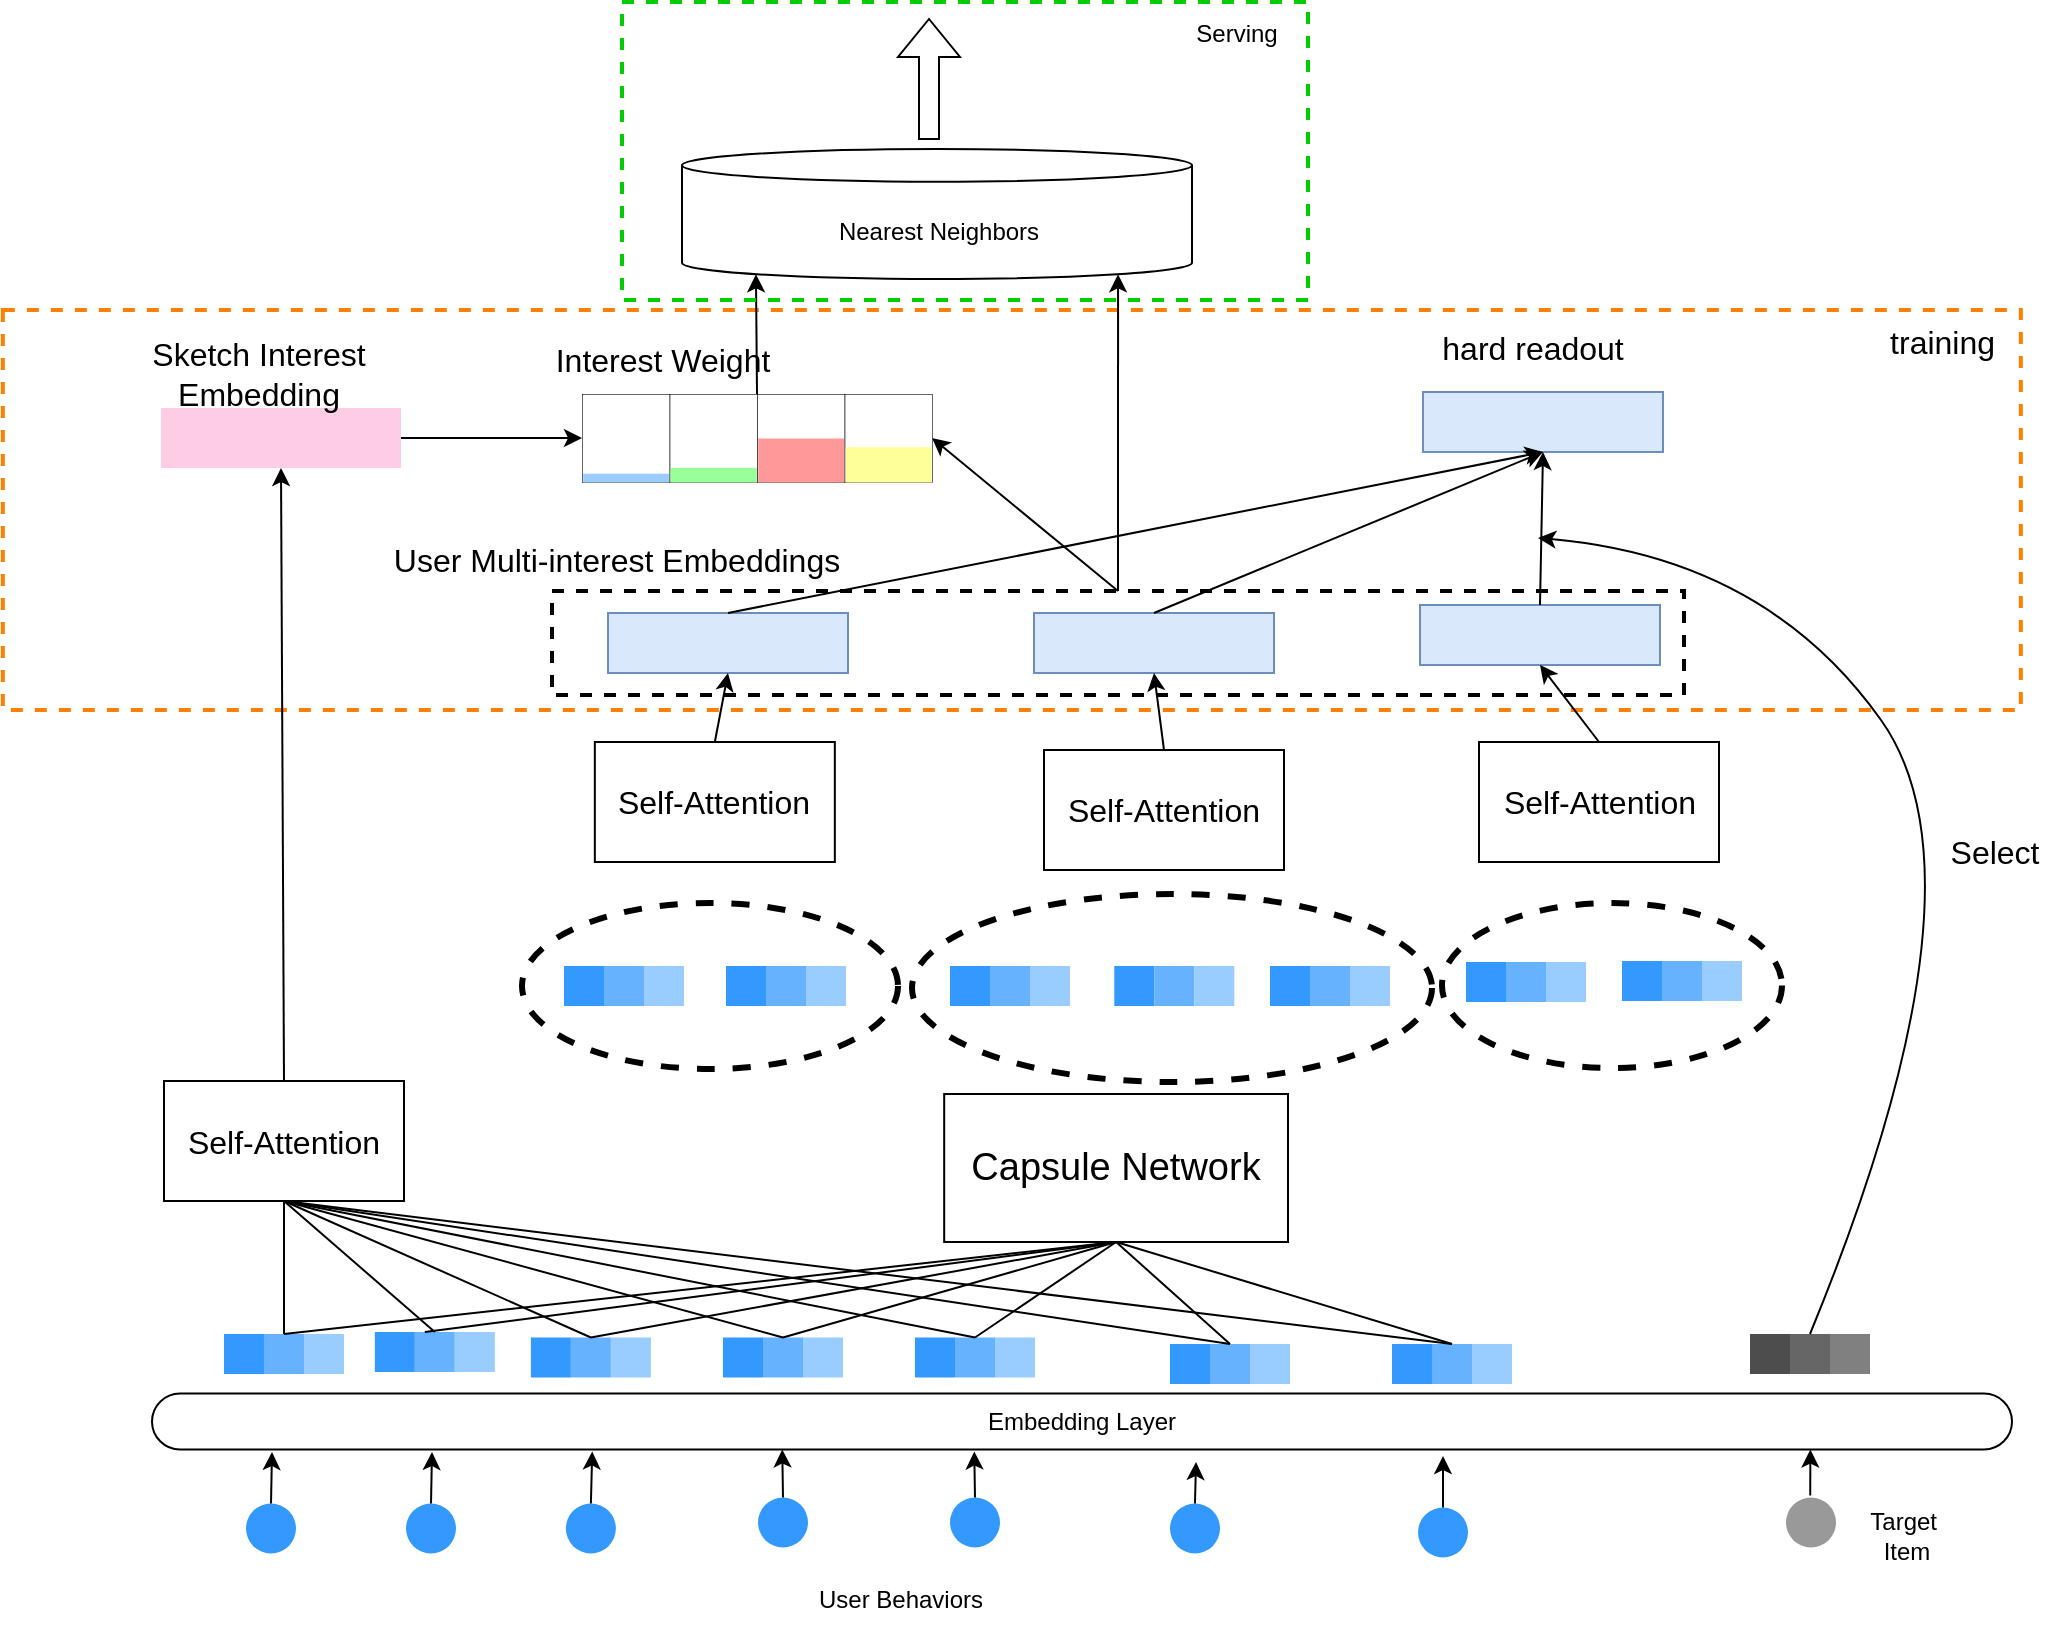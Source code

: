 <mxfile version="24.2.3" type="github">
  <diagram id="xxs9f7XkWUvfaM0idZEA" name="第 1 页">
    <mxGraphModel dx="1449" dy="862" grid="0" gridSize="10" guides="1" tooltips="1" connect="1" arrows="0" fold="1" page="1" pageScale="1" pageWidth="1169" pageHeight="827" math="0" shadow="0">
      <root>
        <mxCell id="0" />
        <mxCell id="1" parent="0" />
        <mxCell id="RtRES47J5Ojtq-fYCREe-252" value="" style="rounded=0;whiteSpace=wrap;html=1;dashed=1;strokeWidth=2;fillColor=none;strokeColor=#FF8000;" vertex="1" parent="1">
          <mxGeometry x="19.42" y="159" width="1009" height="200" as="geometry" />
        </mxCell>
        <mxCell id="RtRES47J5Ojtq-fYCREe-196" value="" style="group" vertex="1" connectable="0" parent="1">
          <mxGeometry x="330.5" y="6.0" width="339" height="160.0" as="geometry" />
        </mxCell>
        <mxCell id="RtRES47J5Ojtq-fYCREe-189" value="Serving" style="text;html=1;align=center;verticalAlign=middle;resizable=0;points=[];autosize=1;strokeColor=none;fillColor=none;" vertex="1" parent="RtRES47J5Ojtq-fYCREe-196">
          <mxGeometry x="275.5" y="1.99" width="59" height="26" as="geometry" />
        </mxCell>
        <mxCell id="RtRES47J5Ojtq-fYCREe-190" value="" style="shape=flexArrow;endArrow=classic;html=1;rounded=0;" edge="1" parent="RtRES47J5Ojtq-fYCREe-196">
          <mxGeometry width="50" height="50" relative="1" as="geometry">
            <mxPoint x="152" y="67.99" as="sourcePoint" />
            <mxPoint x="152" y="6.99" as="targetPoint" />
          </mxGeometry>
        </mxCell>
        <mxCell id="RtRES47J5Ojtq-fYCREe-191" value="" style="group" vertex="1" connectable="0" parent="RtRES47J5Ojtq-fYCREe-196">
          <mxGeometry x="28.5" y="72.5" width="255" height="65" as="geometry" />
        </mxCell>
        <mxCell id="RtRES47J5Ojtq-fYCREe-192" value="" style="shape=cylinder3;whiteSpace=wrap;html=1;boundedLbl=1;backgroundOutline=1;size=8.176;" vertex="1" parent="RtRES47J5Ojtq-fYCREe-191">
          <mxGeometry width="255" height="65" as="geometry" />
        </mxCell>
        <mxCell id="RtRES47J5Ojtq-fYCREe-193" value="Nearest N&lt;span style=&quot;background-color: initial;&quot;&gt;eighbors&lt;/span&gt;" style="text;html=1;align=center;verticalAlign=middle;resizable=0;points=[];autosize=1;strokeColor=none;fillColor=none;" vertex="1" parent="RtRES47J5Ojtq-fYCREe-191">
          <mxGeometry x="68.999" y="28.51" width="118" height="26" as="geometry" />
        </mxCell>
        <mxCell id="RtRES47J5Ojtq-fYCREe-122" value="" style="ellipse;whiteSpace=wrap;html=1;dashed=1;shadow=0;strokeWidth=3;fillColor=none;" vertex="1" parent="1">
          <mxGeometry x="739" y="455.5" width="170" height="82.5" as="geometry" />
        </mxCell>
        <mxCell id="eZbzr1Br7c3N-v60xn89-15" value="User Behaviors" style="text;html=1;align=center;verticalAlign=middle;resizable=0;points=[];autosize=1;strokeColor=none;fillColor=none;rotation=0;" parent="1" vertex="1">
          <mxGeometry x="418" y="791" width="100" height="26" as="geometry" />
        </mxCell>
        <mxCell id="4Mn8asKNzj84r8SPvgYz-38" value="" style="ellipse;whiteSpace=wrap;html=1;aspect=fixed;fillColor=#3399FF;strokeColor=none;container=0;" parent="1" vertex="1">
          <mxGeometry x="397.0" y="752.75" width="25" height="25" as="geometry" />
        </mxCell>
        <mxCell id="4Mn8asKNzj84r8SPvgYz-250" value="" style="ellipse;whiteSpace=wrap;html=1;aspect=fixed;fillColor=#3399FF;strokeColor=none;container=0;" parent="1" vertex="1">
          <mxGeometry x="493.0" y="752.75" width="25" height="25" as="geometry" />
        </mxCell>
        <mxCell id="eZbzr1Br7c3N-v60xn89-103" value="Embedding Layer" style="rounded=1;whiteSpace=wrap;html=1;arcSize=50;direction=west;rotation=0;" parent="1" vertex="1">
          <mxGeometry x="94" y="700.74" width="930" height="28.01" as="geometry" />
        </mxCell>
        <mxCell id="4Mn8asKNzj84r8SPvgYz-272" value="" style="ellipse;whiteSpace=wrap;html=1;aspect=fixed;fillColor=#999999;strokeColor=none;container=0;" parent="1" vertex="1">
          <mxGeometry x="911" y="752.75" width="25" height="25" as="geometry" />
        </mxCell>
        <mxCell id="4Mn8asKNzj84r8SPvgYz-296" value="Target&amp;nbsp;&lt;div style=&quot;font-size: 12px;&quot;&gt;Item&lt;/div&gt;" style="text;html=1;align=center;verticalAlign=middle;resizable=0;points=[];autosize=1;strokeColor=none;fillColor=none;fontSize=12;strokeWidth=1;" parent="1" vertex="1">
          <mxGeometry x="943.62" y="751.75" width="55" height="41" as="geometry" />
        </mxCell>
        <mxCell id="RtRES47J5Ojtq-fYCREe-1" value="" style="group" vertex="1" connectable="0" parent="1">
          <mxGeometry x="283.44" y="672.75" width="60" height="20" as="geometry" />
        </mxCell>
        <mxCell id="4Mn8asKNzj84r8SPvgYz-265" value="" style="whiteSpace=wrap;html=1;aspect=fixed;fillColor=#3399FF;strokeColor=none;container=0;flipV=0;" parent="RtRES47J5Ojtq-fYCREe-1" vertex="1">
          <mxGeometry width="20" height="20" as="geometry" />
        </mxCell>
        <mxCell id="4Mn8asKNzj84r8SPvgYz-266" value="" style="whiteSpace=wrap;html=1;aspect=fixed;fillColor=#66B2FF;strokeColor=none;container=0;flipV=0;" parent="RtRES47J5Ojtq-fYCREe-1" vertex="1">
          <mxGeometry x="20" width="20" height="20" as="geometry" />
        </mxCell>
        <mxCell id="4Mn8asKNzj84r8SPvgYz-267" value="" style="whiteSpace=wrap;html=1;aspect=fixed;fillColor=#99CCFF;strokeColor=none;container=0;flipV=0;" parent="RtRES47J5Ojtq-fYCREe-1" vertex="1">
          <mxGeometry x="40" width="20" height="20" as="geometry" />
        </mxCell>
        <mxCell id="RtRES47J5Ojtq-fYCREe-10" value="" style="group" vertex="1" connectable="0" parent="1">
          <mxGeometry x="714" y="676" width="60" height="20" as="geometry" />
        </mxCell>
        <mxCell id="RtRES47J5Ojtq-fYCREe-11" value="" style="whiteSpace=wrap;html=1;aspect=fixed;fillColor=#3399FF;strokeColor=none;container=0;flipV=0;" vertex="1" parent="RtRES47J5Ojtq-fYCREe-10">
          <mxGeometry width="20" height="20" as="geometry" />
        </mxCell>
        <mxCell id="RtRES47J5Ojtq-fYCREe-12" value="" style="whiteSpace=wrap;html=1;aspect=fixed;fillColor=#66B2FF;strokeColor=none;container=0;flipV=0;" vertex="1" parent="RtRES47J5Ojtq-fYCREe-10">
          <mxGeometry x="20" width="20" height="20" as="geometry" />
        </mxCell>
        <mxCell id="RtRES47J5Ojtq-fYCREe-13" value="" style="whiteSpace=wrap;html=1;aspect=fixed;fillColor=#99CCFF;strokeColor=none;container=0;flipV=0;" vertex="1" parent="RtRES47J5Ojtq-fYCREe-10">
          <mxGeometry x="40" width="20" height="20" as="geometry" />
        </mxCell>
        <mxCell id="RtRES47J5Ojtq-fYCREe-2" value="" style="group" vertex="1" connectable="0" parent="1">
          <mxGeometry x="379.5" y="672.75" width="60" height="20" as="geometry" />
        </mxCell>
        <mxCell id="RtRES47J5Ojtq-fYCREe-3" value="" style="whiteSpace=wrap;html=1;aspect=fixed;fillColor=#3399FF;strokeColor=none;container=0;flipV=0;" vertex="1" parent="RtRES47J5Ojtq-fYCREe-2">
          <mxGeometry width="20" height="20" as="geometry" />
        </mxCell>
        <mxCell id="RtRES47J5Ojtq-fYCREe-4" value="" style="whiteSpace=wrap;html=1;aspect=fixed;fillColor=#66B2FF;strokeColor=none;container=0;flipV=0;" vertex="1" parent="RtRES47J5Ojtq-fYCREe-2">
          <mxGeometry x="20" width="20" height="20" as="geometry" />
        </mxCell>
        <mxCell id="RtRES47J5Ojtq-fYCREe-5" value="" style="whiteSpace=wrap;html=1;aspect=fixed;fillColor=#99CCFF;strokeColor=none;container=0;flipV=0;" vertex="1" parent="RtRES47J5Ojtq-fYCREe-2">
          <mxGeometry x="40" width="20" height="20" as="geometry" />
        </mxCell>
        <mxCell id="RtRES47J5Ojtq-fYCREe-6" value="" style="group" vertex="1" connectable="0" parent="1">
          <mxGeometry x="475.5" y="672.75" width="60" height="20" as="geometry" />
        </mxCell>
        <mxCell id="RtRES47J5Ojtq-fYCREe-7" value="" style="whiteSpace=wrap;html=1;aspect=fixed;fillColor=#3399FF;strokeColor=none;container=0;flipV=0;" vertex="1" parent="RtRES47J5Ojtq-fYCREe-6">
          <mxGeometry width="20" height="20" as="geometry" />
        </mxCell>
        <mxCell id="RtRES47J5Ojtq-fYCREe-8" value="" style="whiteSpace=wrap;html=1;aspect=fixed;fillColor=#66B2FF;strokeColor=none;container=0;flipV=0;" vertex="1" parent="RtRES47J5Ojtq-fYCREe-6">
          <mxGeometry x="20" width="20" height="20" as="geometry" />
        </mxCell>
        <mxCell id="RtRES47J5Ojtq-fYCREe-9" value="" style="whiteSpace=wrap;html=1;aspect=fixed;fillColor=#99CCFF;strokeColor=none;container=0;flipV=0;" vertex="1" parent="RtRES47J5Ojtq-fYCREe-6">
          <mxGeometry x="40" width="20" height="20" as="geometry" />
        </mxCell>
        <mxCell id="4Mn8asKNzj84r8SPvgYz-212" value="" style="ellipse;whiteSpace=wrap;html=1;aspect=fixed;fillColor=#3399FF;strokeColor=none;container=0;" parent="1" vertex="1">
          <mxGeometry x="300.94" y="755.75" width="25" height="25" as="geometry" />
        </mxCell>
        <mxCell id="RtRES47J5Ojtq-fYCREe-15" value="" style="group" vertex="1" connectable="0" parent="1">
          <mxGeometry x="893" y="671" width="60" height="20" as="geometry" />
        </mxCell>
        <mxCell id="4Mn8asKNzj84r8SPvgYz-290" value="" style="whiteSpace=wrap;html=1;aspect=fixed;fillColor=#4D4D4D;strokeColor=none;container=0;" parent="RtRES47J5Ojtq-fYCREe-15" vertex="1">
          <mxGeometry width="20" height="20" as="geometry" />
        </mxCell>
        <mxCell id="4Mn8asKNzj84r8SPvgYz-291" value="" style="whiteSpace=wrap;html=1;aspect=fixed;fillColor=#666666;strokeColor=none;container=0;" parent="RtRES47J5Ojtq-fYCREe-15" vertex="1">
          <mxGeometry x="20" width="20" height="20" as="geometry" />
        </mxCell>
        <mxCell id="4Mn8asKNzj84r8SPvgYz-292" value="" style="whiteSpace=wrap;html=1;aspect=fixed;fillColor=#808080;strokeColor=none;container=0;" parent="RtRES47J5Ojtq-fYCREe-15" vertex="1">
          <mxGeometry x="40" width="20" height="20" as="geometry" />
        </mxCell>
        <mxCell id="RtRES47J5Ojtq-fYCREe-17" value="" style="ellipse;whiteSpace=wrap;html=1;aspect=fixed;fillColor=#3399FF;strokeColor=none;container=0;" vertex="1" parent="1">
          <mxGeometry x="603.0" y="755.75" width="25" height="25" as="geometry" />
        </mxCell>
        <mxCell id="RtRES47J5Ojtq-fYCREe-19" value="" style="endArrow=classic;html=1;rounded=0;exitX=0.5;exitY=0;exitDx=0;exitDy=0;" edge="1" parent="1" source="4Mn8asKNzj84r8SPvgYz-212">
          <mxGeometry width="50" height="50" relative="1" as="geometry">
            <mxPoint x="314.06" y="752.75" as="sourcePoint" />
            <mxPoint x="314.12" y="729.75" as="targetPoint" />
          </mxGeometry>
        </mxCell>
        <mxCell id="RtRES47J5Ojtq-fYCREe-20" value="" style="endArrow=classic;html=1;rounded=0;exitX=0.5;exitY=0;exitDx=0;exitDy=0;" edge="1" parent="1" source="RtRES47J5Ojtq-fYCREe-17">
          <mxGeometry width="50" height="50" relative="1" as="geometry">
            <mxPoint x="660" y="735" as="sourcePoint" />
            <mxPoint x="616" y="735" as="targetPoint" />
          </mxGeometry>
        </mxCell>
        <mxCell id="RtRES47J5Ojtq-fYCREe-21" value="" style="endArrow=classic;html=1;rounded=0;exitX=0.5;exitY=0;exitDx=0;exitDy=0;" edge="1" parent="1" source="4Mn8asKNzj84r8SPvgYz-38">
          <mxGeometry width="50" height="50" relative="1" as="geometry">
            <mxPoint x="409.07" y="751.75" as="sourcePoint" />
            <mxPoint x="409.13" y="728.75" as="targetPoint" />
          </mxGeometry>
        </mxCell>
        <mxCell id="RtRES47J5Ojtq-fYCREe-22" value="" style="endArrow=classic;html=1;rounded=0;exitX=0.5;exitY=0;exitDx=0;exitDy=0;" edge="1" parent="1" source="4Mn8asKNzj84r8SPvgYz-250">
          <mxGeometry width="50" height="50" relative="1" as="geometry">
            <mxPoint x="511" y="741" as="sourcePoint" />
            <mxPoint x="505.13" y="729.75" as="targetPoint" />
          </mxGeometry>
        </mxCell>
        <mxCell id="RtRES47J5Ojtq-fYCREe-23" value="" style="endArrow=classic;html=1;rounded=0;" edge="1" parent="1">
          <mxGeometry width="50" height="50" relative="1" as="geometry">
            <mxPoint x="923.12" y="751.75" as="sourcePoint" />
            <mxPoint x="923.18" y="728.75" as="targetPoint" />
          </mxGeometry>
        </mxCell>
        <mxCell id="RtRES47J5Ojtq-fYCREe-24" value="Capsule Network" style="whiteSpace=wrap;html=1;fontSize=19;" vertex="1" parent="1">
          <mxGeometry x="490.09" y="551" width="171.91" height="74" as="geometry" />
        </mxCell>
        <mxCell id="RtRES47J5Ojtq-fYCREe-25" value="" style="endArrow=none;html=1;rounded=0;entryX=0.5;entryY=1;entryDx=0;entryDy=0;exitX=0.5;exitY=0;exitDx=0;exitDy=0;" edge="1" parent="1" source="4Mn8asKNzj84r8SPvgYz-266" target="RtRES47J5Ojtq-fYCREe-24">
          <mxGeometry width="50" height="50" relative="1" as="geometry">
            <mxPoint x="315" y="656" as="sourcePoint" />
            <mxPoint x="402" y="604" as="targetPoint" />
          </mxGeometry>
        </mxCell>
        <mxCell id="RtRES47J5Ojtq-fYCREe-26" value="" style="endArrow=none;html=1;rounded=0;entryX=0.5;entryY=1;entryDx=0;entryDy=0;exitX=0.5;exitY=0;exitDx=0;exitDy=0;" edge="1" parent="1" source="RtRES47J5Ojtq-fYCREe-4" target="RtRES47J5Ojtq-fYCREe-24">
          <mxGeometry width="50" height="50" relative="1" as="geometry">
            <mxPoint x="371" y="654" as="sourcePoint" />
            <mxPoint x="531" y="624" as="targetPoint" />
          </mxGeometry>
        </mxCell>
        <mxCell id="RtRES47J5Ojtq-fYCREe-28" value="" style="endArrow=none;html=1;rounded=0;entryX=0.5;entryY=1;entryDx=0;entryDy=0;exitX=0.5;exitY=0;exitDx=0;exitDy=0;" edge="1" parent="1" source="RtRES47J5Ojtq-fYCREe-8" target="RtRES47J5Ojtq-fYCREe-24">
          <mxGeometry width="50" height="50" relative="1" as="geometry">
            <mxPoint x="467" y="656" as="sourcePoint" />
            <mxPoint x="596" y="617" as="targetPoint" />
          </mxGeometry>
        </mxCell>
        <mxCell id="RtRES47J5Ojtq-fYCREe-44" value="" style="group" vertex="1" connectable="0" parent="1">
          <mxGeometry x="205.42" y="670" width="60" height="20" as="geometry" />
        </mxCell>
        <mxCell id="RtRES47J5Ojtq-fYCREe-45" value="" style="whiteSpace=wrap;html=1;aspect=fixed;fillColor=#3399FF;strokeColor=none;container=0;flipV=0;" vertex="1" parent="RtRES47J5Ojtq-fYCREe-44">
          <mxGeometry width="20" height="20" as="geometry" />
        </mxCell>
        <mxCell id="RtRES47J5Ojtq-fYCREe-46" value="" style="whiteSpace=wrap;html=1;aspect=fixed;fillColor=#66B2FF;strokeColor=none;container=0;flipV=0;" vertex="1" parent="RtRES47J5Ojtq-fYCREe-44">
          <mxGeometry x="20" width="20" height="20" as="geometry" />
        </mxCell>
        <mxCell id="RtRES47J5Ojtq-fYCREe-47" value="" style="whiteSpace=wrap;html=1;aspect=fixed;fillColor=#99CCFF;strokeColor=none;container=0;flipV=0;" vertex="1" parent="RtRES47J5Ojtq-fYCREe-44">
          <mxGeometry x="40" width="20" height="20" as="geometry" />
        </mxCell>
        <mxCell id="RtRES47J5Ojtq-fYCREe-48" value="" style="group" vertex="1" connectable="0" parent="1">
          <mxGeometry x="130" y="671" width="60" height="20" as="geometry" />
        </mxCell>
        <mxCell id="RtRES47J5Ojtq-fYCREe-49" value="" style="whiteSpace=wrap;html=1;aspect=fixed;fillColor=#3399FF;strokeColor=none;container=0;flipV=0;" vertex="1" parent="RtRES47J5Ojtq-fYCREe-48">
          <mxGeometry width="20" height="20" as="geometry" />
        </mxCell>
        <mxCell id="RtRES47J5Ojtq-fYCREe-50" value="" style="whiteSpace=wrap;html=1;aspect=fixed;fillColor=#66B2FF;strokeColor=none;container=0;flipV=0;" vertex="1" parent="RtRES47J5Ojtq-fYCREe-48">
          <mxGeometry x="20" width="20" height="20" as="geometry" />
        </mxCell>
        <mxCell id="RtRES47J5Ojtq-fYCREe-51" value="" style="whiteSpace=wrap;html=1;aspect=fixed;fillColor=#99CCFF;strokeColor=none;container=0;flipV=0;" vertex="1" parent="RtRES47J5Ojtq-fYCREe-48">
          <mxGeometry x="40" width="20" height="20" as="geometry" />
        </mxCell>
        <mxCell id="RtRES47J5Ojtq-fYCREe-57" value="" style="group" vertex="1" connectable="0" parent="1">
          <mxGeometry x="603" y="676" width="60" height="20" as="geometry" />
        </mxCell>
        <mxCell id="RtRES47J5Ojtq-fYCREe-58" value="" style="whiteSpace=wrap;html=1;aspect=fixed;fillColor=#3399FF;strokeColor=none;container=0;flipV=0;" vertex="1" parent="RtRES47J5Ojtq-fYCREe-57">
          <mxGeometry width="20" height="20" as="geometry" />
        </mxCell>
        <mxCell id="RtRES47J5Ojtq-fYCREe-59" value="" style="whiteSpace=wrap;html=1;aspect=fixed;fillColor=#66B2FF;strokeColor=none;container=0;flipV=0;" vertex="1" parent="RtRES47J5Ojtq-fYCREe-57">
          <mxGeometry x="20" width="20" height="20" as="geometry" />
        </mxCell>
        <mxCell id="RtRES47J5Ojtq-fYCREe-60" value="" style="whiteSpace=wrap;html=1;aspect=fixed;fillColor=#99CCFF;strokeColor=none;container=0;flipV=0;" vertex="1" parent="RtRES47J5Ojtq-fYCREe-57">
          <mxGeometry x="40" width="20" height="20" as="geometry" />
        </mxCell>
        <mxCell id="RtRES47J5Ojtq-fYCREe-61" value="" style="ellipse;whiteSpace=wrap;html=1;aspect=fixed;fillColor=#3399FF;strokeColor=none;container=0;" vertex="1" parent="1">
          <mxGeometry x="221" y="755.75" width="25" height="25" as="geometry" />
        </mxCell>
        <mxCell id="RtRES47J5Ojtq-fYCREe-62" value="" style="ellipse;whiteSpace=wrap;html=1;aspect=fixed;fillColor=#3399FF;strokeColor=none;container=0;" vertex="1" parent="1">
          <mxGeometry x="141" y="755.75" width="25" height="25" as="geometry" />
        </mxCell>
        <mxCell id="RtRES47J5Ojtq-fYCREe-63" value="" style="ellipse;whiteSpace=wrap;html=1;aspect=fixed;fillColor=#3399FF;strokeColor=none;container=0;" vertex="1" parent="1">
          <mxGeometry x="727" y="757.75" width="25" height="25" as="geometry" />
        </mxCell>
        <mxCell id="RtRES47J5Ojtq-fYCREe-64" value="" style="endArrow=none;html=1;rounded=0;exitX=0.5;exitY=0;exitDx=0;exitDy=0;entryX=0.5;entryY=1;entryDx=0;entryDy=0;" edge="1" parent="1" source="RtRES47J5Ojtq-fYCREe-50" target="RtRES47J5Ojtq-fYCREe-24">
          <mxGeometry width="50" height="50" relative="1" as="geometry">
            <mxPoint x="157" y="668" as="sourcePoint" />
            <mxPoint x="207" y="618" as="targetPoint" />
          </mxGeometry>
        </mxCell>
        <mxCell id="RtRES47J5Ojtq-fYCREe-65" value="" style="endArrow=none;html=1;rounded=0;entryX=0.5;entryY=0;entryDx=0;entryDy=0;exitX=0.5;exitY=1;exitDx=0;exitDy=0;" edge="1" parent="1" source="RtRES47J5Ojtq-fYCREe-24" target="RtRES47J5Ojtq-fYCREe-59">
          <mxGeometry width="50" height="50" relative="1" as="geometry">
            <mxPoint x="532" y="593" as="sourcePoint" />
            <mxPoint x="582" y="543" as="targetPoint" />
          </mxGeometry>
        </mxCell>
        <mxCell id="RtRES47J5Ojtq-fYCREe-66" value="" style="endArrow=none;html=1;rounded=0;entryX=0.5;entryY=0;entryDx=0;entryDy=0;exitX=0.5;exitY=1;exitDx=0;exitDy=0;" edge="1" parent="1" source="RtRES47J5Ojtq-fYCREe-24" target="RtRES47J5Ojtq-fYCREe-12">
          <mxGeometry width="50" height="50" relative="1" as="geometry">
            <mxPoint x="546" y="597" as="sourcePoint" />
            <mxPoint x="596" y="547" as="targetPoint" />
          </mxGeometry>
        </mxCell>
        <mxCell id="RtRES47J5Ojtq-fYCREe-67" value="" style="endArrow=none;html=1;rounded=0;exitX=0.25;exitY=0;exitDx=0;exitDy=0;entryX=0.5;entryY=1;entryDx=0;entryDy=0;" edge="1" parent="1" source="RtRES47J5Ojtq-fYCREe-46" target="RtRES47J5Ojtq-fYCREe-24">
          <mxGeometry width="50" height="50" relative="1" as="geometry">
            <mxPoint x="83" y="631" as="sourcePoint" />
            <mxPoint x="133" y="581" as="targetPoint" />
          </mxGeometry>
        </mxCell>
        <mxCell id="RtRES47J5Ojtq-fYCREe-70" value="" style="endArrow=classic;html=1;rounded=0;exitX=0.5;exitY=0;exitDx=0;exitDy=0;" edge="1" parent="1" source="RtRES47J5Ojtq-fYCREe-62">
          <mxGeometry width="50" height="50" relative="1" as="geometry">
            <mxPoint x="130" y="755.75" as="sourcePoint" />
            <mxPoint x="154" y="730" as="targetPoint" />
          </mxGeometry>
        </mxCell>
        <mxCell id="RtRES47J5Ojtq-fYCREe-71" value="" style="endArrow=classic;html=1;rounded=0;exitX=0.5;exitY=0;exitDx=0;exitDy=0;" edge="1" parent="1" source="RtRES47J5Ojtq-fYCREe-61">
          <mxGeometry width="50" height="50" relative="1" as="geometry">
            <mxPoint x="333" y="776" as="sourcePoint" />
            <mxPoint x="234" y="730" as="targetPoint" />
          </mxGeometry>
        </mxCell>
        <mxCell id="RtRES47J5Ojtq-fYCREe-72" value="" style="endArrow=classic;html=1;rounded=0;exitX=0.5;exitY=0;exitDx=0;exitDy=0;" edge="1" parent="1" source="RtRES47J5Ojtq-fYCREe-63">
          <mxGeometry width="50" height="50" relative="1" as="geometry">
            <mxPoint x="676.5" y="773.25" as="sourcePoint" />
            <mxPoint x="739.5" y="732" as="targetPoint" />
          </mxGeometry>
        </mxCell>
        <mxCell id="RtRES47J5Ojtq-fYCREe-75" value="" style="group" vertex="1" connectable="0" parent="1">
          <mxGeometry x="493" y="487" width="60" height="20" as="geometry" />
        </mxCell>
        <mxCell id="RtRES47J5Ojtq-fYCREe-76" value="" style="whiteSpace=wrap;html=1;aspect=fixed;fillColor=#3399FF;strokeColor=none;container=0;flipV=0;" vertex="1" parent="RtRES47J5Ojtq-fYCREe-75">
          <mxGeometry width="20" height="20" as="geometry" />
        </mxCell>
        <mxCell id="RtRES47J5Ojtq-fYCREe-77" value="" style="whiteSpace=wrap;html=1;aspect=fixed;fillColor=#66B2FF;strokeColor=none;container=0;flipV=0;" vertex="1" parent="RtRES47J5Ojtq-fYCREe-75">
          <mxGeometry x="20" width="20" height="20" as="geometry" />
        </mxCell>
        <mxCell id="RtRES47J5Ojtq-fYCREe-78" value="" style="whiteSpace=wrap;html=1;aspect=fixed;fillColor=#99CCFF;strokeColor=none;container=0;flipV=0;" vertex="1" parent="RtRES47J5Ojtq-fYCREe-75">
          <mxGeometry x="40" width="20" height="20" as="geometry" />
        </mxCell>
        <mxCell id="RtRES47J5Ojtq-fYCREe-79" value="" style="group" vertex="1" connectable="0" parent="1">
          <mxGeometry x="381" y="487" width="60" height="20" as="geometry" />
        </mxCell>
        <mxCell id="RtRES47J5Ojtq-fYCREe-80" value="" style="whiteSpace=wrap;html=1;aspect=fixed;fillColor=#3399FF;strokeColor=none;container=0;flipV=0;" vertex="1" parent="RtRES47J5Ojtq-fYCREe-79">
          <mxGeometry width="20" height="20" as="geometry" />
        </mxCell>
        <mxCell id="RtRES47J5Ojtq-fYCREe-81" value="" style="whiteSpace=wrap;html=1;aspect=fixed;fillColor=#66B2FF;strokeColor=none;container=0;flipV=0;" vertex="1" parent="RtRES47J5Ojtq-fYCREe-79">
          <mxGeometry x="20" width="20" height="20" as="geometry" />
        </mxCell>
        <mxCell id="RtRES47J5Ojtq-fYCREe-82" value="" style="whiteSpace=wrap;html=1;aspect=fixed;fillColor=#99CCFF;strokeColor=none;container=0;flipV=0;" vertex="1" parent="RtRES47J5Ojtq-fYCREe-79">
          <mxGeometry x="40" width="20" height="20" as="geometry" />
        </mxCell>
        <mxCell id="RtRES47J5Ojtq-fYCREe-83" value="" style="group" vertex="1" connectable="0" parent="1">
          <mxGeometry x="300" y="487" width="60" height="20" as="geometry" />
        </mxCell>
        <mxCell id="RtRES47J5Ojtq-fYCREe-84" value="" style="whiteSpace=wrap;html=1;aspect=fixed;fillColor=#3399FF;strokeColor=none;container=0;flipV=0;" vertex="1" parent="RtRES47J5Ojtq-fYCREe-83">
          <mxGeometry width="20" height="20" as="geometry" />
        </mxCell>
        <mxCell id="RtRES47J5Ojtq-fYCREe-85" value="" style="whiteSpace=wrap;html=1;aspect=fixed;fillColor=#66B2FF;strokeColor=none;container=0;flipV=0;" vertex="1" parent="RtRES47J5Ojtq-fYCREe-83">
          <mxGeometry x="20" width="20" height="20" as="geometry" />
        </mxCell>
        <mxCell id="RtRES47J5Ojtq-fYCREe-86" value="" style="whiteSpace=wrap;html=1;aspect=fixed;fillColor=#99CCFF;strokeColor=none;container=0;flipV=0;" vertex="1" parent="RtRES47J5Ojtq-fYCREe-83">
          <mxGeometry x="40" width="20" height="20" as="geometry" />
        </mxCell>
        <mxCell id="RtRES47J5Ojtq-fYCREe-91" value="" style="group" vertex="1" connectable="0" parent="1">
          <mxGeometry x="653" y="487" width="60" height="20" as="geometry" />
        </mxCell>
        <mxCell id="RtRES47J5Ojtq-fYCREe-92" value="" style="whiteSpace=wrap;html=1;aspect=fixed;fillColor=#3399FF;strokeColor=none;container=0;flipV=0;" vertex="1" parent="RtRES47J5Ojtq-fYCREe-91">
          <mxGeometry width="20" height="20" as="geometry" />
        </mxCell>
        <mxCell id="RtRES47J5Ojtq-fYCREe-93" value="" style="whiteSpace=wrap;html=1;aspect=fixed;fillColor=#66B2FF;strokeColor=none;container=0;flipV=0;" vertex="1" parent="RtRES47J5Ojtq-fYCREe-91">
          <mxGeometry x="20" width="20" height="20" as="geometry" />
        </mxCell>
        <mxCell id="RtRES47J5Ojtq-fYCREe-94" value="" style="whiteSpace=wrap;html=1;aspect=fixed;fillColor=#99CCFF;strokeColor=none;container=0;flipV=0;" vertex="1" parent="RtRES47J5Ojtq-fYCREe-91">
          <mxGeometry x="40" width="20" height="20" as="geometry" />
        </mxCell>
        <mxCell id="RtRES47J5Ojtq-fYCREe-95" value="" style="group" vertex="1" connectable="0" parent="1">
          <mxGeometry x="575.15" y="487" width="172.85" height="55" as="geometry" />
        </mxCell>
        <mxCell id="RtRES47J5Ojtq-fYCREe-96" value="" style="whiteSpace=wrap;html=1;aspect=fixed;fillColor=#3399FF;strokeColor=none;container=0;flipV=0;" vertex="1" parent="RtRES47J5Ojtq-fYCREe-95">
          <mxGeometry width="20" height="20" as="geometry" />
        </mxCell>
        <mxCell id="RtRES47J5Ojtq-fYCREe-97" value="" style="whiteSpace=wrap;html=1;aspect=fixed;fillColor=#66B2FF;strokeColor=none;container=0;flipV=0;" vertex="1" parent="RtRES47J5Ojtq-fYCREe-95">
          <mxGeometry x="20" width="20" height="20" as="geometry" />
        </mxCell>
        <mxCell id="RtRES47J5Ojtq-fYCREe-98" value="" style="whiteSpace=wrap;html=1;aspect=fixed;fillColor=#99CCFF;strokeColor=none;container=0;flipV=0;" vertex="1" parent="RtRES47J5Ojtq-fYCREe-95">
          <mxGeometry x="40" width="20" height="20" as="geometry" />
        </mxCell>
        <mxCell id="RtRES47J5Ojtq-fYCREe-103" value="Self-Attention" style="rounded=0;whiteSpace=wrap;html=1;fontSize=16;" vertex="1" parent="1">
          <mxGeometry x="315.42" y="375" width="120" height="60" as="geometry" />
        </mxCell>
        <mxCell id="RtRES47J5Ojtq-fYCREe-104" value="Self-Attention" style="rounded=0;whiteSpace=wrap;html=1;fontSize=16;" vertex="1" parent="1">
          <mxGeometry x="540" y="379" width="120" height="60" as="geometry" />
        </mxCell>
        <mxCell id="RtRES47J5Ojtq-fYCREe-105" value="Self-Attention" style="rounded=0;whiteSpace=wrap;html=1;fontSize=16;" vertex="1" parent="1">
          <mxGeometry x="757.5" y="375" width="120" height="60" as="geometry" />
        </mxCell>
        <mxCell id="RtRES47J5Ojtq-fYCREe-106" value="" style="rounded=0;whiteSpace=wrap;html=1;fillColor=#dae8fc;strokeColor=#6c8ebf;direction=west;flipH=0;flipV=1;container=0;" vertex="1" parent="1">
          <mxGeometry x="728" y="306.5" width="120" height="30" as="geometry" />
        </mxCell>
        <mxCell id="RtRES47J5Ojtq-fYCREe-107" value="" style="rounded=0;whiteSpace=wrap;html=1;fillColor=#dae8fc;strokeColor=#6c8ebf;direction=west;flipH=0;flipV=1;container=0;" vertex="1" parent="1">
          <mxGeometry x="322.0" y="310.5" width="120" height="30" as="geometry" />
        </mxCell>
        <mxCell id="RtRES47J5Ojtq-fYCREe-108" value="" style="rounded=0;whiteSpace=wrap;html=1;fillColor=#dae8fc;strokeColor=#6c8ebf;direction=west;flipH=0;flipV=1;container=0;" vertex="1" parent="1">
          <mxGeometry x="535" y="310.5" width="120" height="30" as="geometry" />
        </mxCell>
        <mxCell id="RtRES47J5Ojtq-fYCREe-109" value="User Multi-interest Embeddings" style="text;html=1;align=center;verticalAlign=middle;resizable=0;points=[];autosize=1;strokeColor=none;fillColor=none;fontSize=16;" vertex="1" parent="1">
          <mxGeometry x="205.42" y="268.5" width="241" height="31" as="geometry" />
        </mxCell>
        <mxCell id="RtRES47J5Ojtq-fYCREe-110" value="Self-Attention" style="rounded=0;whiteSpace=wrap;html=1;fontSize=16;" vertex="1" parent="1">
          <mxGeometry x="100" y="544.5" width="120" height="60" as="geometry" />
        </mxCell>
        <mxCell id="RtRES47J5Ojtq-fYCREe-112" value="" style="endArrow=none;html=1;rounded=0;entryX=0.5;entryY=1;entryDx=0;entryDy=0;exitX=0.5;exitY=0;exitDx=0;exitDy=0;" edge="1" parent="1" source="RtRES47J5Ojtq-fYCREe-50" target="RtRES47J5Ojtq-fYCREe-110">
          <mxGeometry width="50" height="50" relative="1" as="geometry">
            <mxPoint x="661" y="599" as="sourcePoint" />
            <mxPoint x="775" y="568" as="targetPoint" />
          </mxGeometry>
        </mxCell>
        <mxCell id="RtRES47J5Ojtq-fYCREe-113" value="" style="endArrow=none;html=1;rounded=0;entryX=0.5;entryY=1;entryDx=0;entryDy=0;exitX=0.5;exitY=0;exitDx=0;exitDy=0;" edge="1" parent="1" source="RtRES47J5Ojtq-fYCREe-46" target="RtRES47J5Ojtq-fYCREe-110">
          <mxGeometry width="50" height="50" relative="1" as="geometry">
            <mxPoint x="232" y="625" as="sourcePoint" />
            <mxPoint x="909" y="592" as="targetPoint" />
          </mxGeometry>
        </mxCell>
        <mxCell id="RtRES47J5Ojtq-fYCREe-114" value="" style="endArrow=none;html=1;rounded=0;exitX=0.5;exitY=0;exitDx=0;exitDy=0;entryX=0.5;entryY=1;entryDx=0;entryDy=0;" edge="1" parent="1" source="4Mn8asKNzj84r8SPvgYz-266" target="RtRES47J5Ojtq-fYCREe-110">
          <mxGeometry width="50" height="50" relative="1" as="geometry">
            <mxPoint x="288" y="624" as="sourcePoint" />
            <mxPoint x="919" y="602" as="targetPoint" />
          </mxGeometry>
        </mxCell>
        <mxCell id="RtRES47J5Ojtq-fYCREe-115" value="" style="endArrow=none;html=1;rounded=0;entryX=0.5;entryY=1;entryDx=0;entryDy=0;exitX=0.5;exitY=0;exitDx=0;exitDy=0;" edge="1" parent="1" source="RtRES47J5Ojtq-fYCREe-4" target="RtRES47J5Ojtq-fYCREe-110">
          <mxGeometry width="50" height="50" relative="1" as="geometry">
            <mxPoint x="190" y="701" as="sourcePoint" />
            <mxPoint x="929" y="612" as="targetPoint" />
          </mxGeometry>
        </mxCell>
        <mxCell id="RtRES47J5Ojtq-fYCREe-116" value="" style="endArrow=none;html=1;rounded=0;entryX=0.5;entryY=1;entryDx=0;entryDy=0;exitX=0.5;exitY=0;exitDx=0;exitDy=0;" edge="1" parent="1" source="RtRES47J5Ojtq-fYCREe-8" target="RtRES47J5Ojtq-fYCREe-110">
          <mxGeometry width="50" height="50" relative="1" as="geometry">
            <mxPoint x="200" y="711" as="sourcePoint" />
            <mxPoint x="939" y="622" as="targetPoint" />
          </mxGeometry>
        </mxCell>
        <mxCell id="RtRES47J5Ojtq-fYCREe-117" value="" style="endArrow=none;html=1;rounded=0;entryX=0.5;entryY=1;entryDx=0;entryDy=0;exitX=0.5;exitY=0;exitDx=0;exitDy=0;" edge="1" parent="1" source="RtRES47J5Ojtq-fYCREe-59" target="RtRES47J5Ojtq-fYCREe-110">
          <mxGeometry width="50" height="50" relative="1" as="geometry">
            <mxPoint x="672" y="649" as="sourcePoint" />
            <mxPoint x="949" y="632" as="targetPoint" />
          </mxGeometry>
        </mxCell>
        <mxCell id="RtRES47J5Ojtq-fYCREe-118" value="" style="endArrow=none;html=1;rounded=0;entryX=0.5;entryY=1;entryDx=0;entryDy=0;exitX=0.5;exitY=0;exitDx=0;exitDy=0;" edge="1" parent="1" source="RtRES47J5Ojtq-fYCREe-12" target="RtRES47J5Ojtq-fYCREe-110">
          <mxGeometry width="50" height="50" relative="1" as="geometry">
            <mxPoint x="220" y="731" as="sourcePoint" />
            <mxPoint x="959" y="642" as="targetPoint" />
          </mxGeometry>
        </mxCell>
        <mxCell id="RtRES47J5Ojtq-fYCREe-119" value="" style="endArrow=classic;html=1;rounded=0;exitX=0.5;exitY=0;exitDx=0;exitDy=0;entryX=0.5;entryY=0;entryDx=0;entryDy=0;" edge="1" parent="1" source="RtRES47J5Ojtq-fYCREe-110" target="RtRES47J5Ojtq-fYCREe-42">
          <mxGeometry width="50" height="50" relative="1" as="geometry">
            <mxPoint x="156" y="458" as="sourcePoint" />
            <mxPoint x="161" y="355" as="targetPoint" />
          </mxGeometry>
        </mxCell>
        <mxCell id="RtRES47J5Ojtq-fYCREe-120" value="" style="ellipse;whiteSpace=wrap;html=1;dashed=1;shadow=0;strokeWidth=3;fillColor=none;" vertex="1" parent="1">
          <mxGeometry x="279" y="455.5" width="188" height="83" as="geometry" />
        </mxCell>
        <mxCell id="RtRES47J5Ojtq-fYCREe-121" value="" style="ellipse;whiteSpace=wrap;html=1;dashed=1;shadow=0;strokeWidth=3;fillColor=none;" vertex="1" parent="1">
          <mxGeometry x="474" y="451" width="260" height="94" as="geometry" />
        </mxCell>
        <mxCell id="RtRES47J5Ojtq-fYCREe-125" value="" style="endArrow=classic;html=1;rounded=0;entryX=0.5;entryY=0;entryDx=0;entryDy=0;exitX=0.5;exitY=0;exitDx=0;exitDy=0;" edge="1" parent="1" source="RtRES47J5Ojtq-fYCREe-103" target="RtRES47J5Ojtq-fYCREe-107">
          <mxGeometry width="50" height="50" relative="1" as="geometry">
            <mxPoint x="368" y="377" as="sourcePoint" />
            <mxPoint x="418" y="327" as="targetPoint" />
          </mxGeometry>
        </mxCell>
        <mxCell id="RtRES47J5Ojtq-fYCREe-126" value="" style="endArrow=classic;html=1;rounded=0;entryX=0.5;entryY=0;entryDx=0;entryDy=0;exitX=0.5;exitY=0;exitDx=0;exitDy=0;" edge="1" parent="1" source="RtRES47J5Ojtq-fYCREe-104" target="RtRES47J5Ojtq-fYCREe-108">
          <mxGeometry width="50" height="50" relative="1" as="geometry">
            <mxPoint x="385" y="385" as="sourcePoint" />
            <mxPoint x="397" y="333" as="targetPoint" />
          </mxGeometry>
        </mxCell>
        <mxCell id="RtRES47J5Ojtq-fYCREe-127" value="" style="endArrow=classic;html=1;rounded=0;entryX=0.5;entryY=0;entryDx=0;entryDy=0;exitX=0.5;exitY=0;exitDx=0;exitDy=0;" edge="1" parent="1" source="RtRES47J5Ojtq-fYCREe-105" target="RtRES47J5Ojtq-fYCREe-106">
          <mxGeometry width="50" height="50" relative="1" as="geometry">
            <mxPoint x="395" y="395" as="sourcePoint" />
            <mxPoint x="407" y="343" as="targetPoint" />
          </mxGeometry>
        </mxCell>
        <mxCell id="RtRES47J5Ojtq-fYCREe-131" value="" style="rounded=0;whiteSpace=wrap;html=1;fillColor=#dae8fc;strokeColor=#6c8ebf;direction=west;flipH=0;flipV=1;container=0;" vertex="1" parent="1">
          <mxGeometry x="729.5" y="200" width="120" height="30" as="geometry" />
        </mxCell>
        <mxCell id="RtRES47J5Ojtq-fYCREe-132" value="" style="endArrow=classic;html=1;rounded=0;entryX=0.5;entryY=0;entryDx=0;entryDy=0;exitX=0.5;exitY=1;exitDx=0;exitDy=0;" edge="1" parent="1" source="RtRES47J5Ojtq-fYCREe-107" target="RtRES47J5Ojtq-fYCREe-131">
          <mxGeometry width="50" height="50" relative="1" as="geometry">
            <mxPoint x="479" y="277" as="sourcePoint" />
            <mxPoint x="529" y="227" as="targetPoint" />
          </mxGeometry>
        </mxCell>
        <mxCell id="RtRES47J5Ojtq-fYCREe-134" value="" style="endArrow=classic;html=1;rounded=0;entryX=0.5;entryY=0;entryDx=0;entryDy=0;exitX=0.5;exitY=1;exitDx=0;exitDy=0;" edge="1" parent="1" source="RtRES47J5Ojtq-fYCREe-108" target="RtRES47J5Ojtq-fYCREe-131">
          <mxGeometry width="50" height="50" relative="1" as="geometry">
            <mxPoint x="397" y="303" as="sourcePoint" />
            <mxPoint x="669" y="225" as="targetPoint" />
          </mxGeometry>
        </mxCell>
        <mxCell id="RtRES47J5Ojtq-fYCREe-135" value="" style="endArrow=classic;html=1;rounded=0;entryX=0.5;entryY=0;entryDx=0;entryDy=0;exitX=0.5;exitY=1;exitDx=0;exitDy=0;" edge="1" parent="1" source="RtRES47J5Ojtq-fYCREe-106" target="RtRES47J5Ojtq-fYCREe-131">
          <mxGeometry width="50" height="50" relative="1" as="geometry">
            <mxPoint x="407" y="313" as="sourcePoint" />
            <mxPoint x="679" y="235" as="targetPoint" />
          </mxGeometry>
        </mxCell>
        <mxCell id="RtRES47J5Ojtq-fYCREe-136" value="" style="curved=1;endArrow=classic;html=1;rounded=0;exitX=0.5;exitY=0;exitDx=0;exitDy=0;" edge="1" parent="1" source="4Mn8asKNzj84r8SPvgYz-291">
          <mxGeometry width="50" height="50" relative="1" as="geometry">
            <mxPoint x="1047" y="482" as="sourcePoint" />
            <mxPoint x="787" y="273" as="targetPoint" />
            <Array as="points">
              <mxPoint x="1016" y="445" />
              <mxPoint x="901" y="283" />
            </Array>
          </mxGeometry>
        </mxCell>
        <mxCell id="RtRES47J5Ojtq-fYCREe-99" value="" style="group" vertex="1" connectable="0" parent="1">
          <mxGeometry x="829" y="484.5" width="80.74" height="60" as="geometry" />
        </mxCell>
        <mxCell id="RtRES47J5Ojtq-fYCREe-100" value="" style="whiteSpace=wrap;html=1;aspect=fixed;fillColor=#3399FF;strokeColor=none;container=0;flipV=0;" vertex="1" parent="RtRES47J5Ojtq-fYCREe-99">
          <mxGeometry width="20" height="20" as="geometry" />
        </mxCell>
        <mxCell id="RtRES47J5Ojtq-fYCREe-101" value="" style="whiteSpace=wrap;html=1;aspect=fixed;fillColor=#66B2FF;strokeColor=none;container=0;flipV=0;" vertex="1" parent="RtRES47J5Ojtq-fYCREe-99">
          <mxGeometry x="20" width="20" height="20" as="geometry" />
        </mxCell>
        <mxCell id="RtRES47J5Ojtq-fYCREe-102" value="" style="whiteSpace=wrap;html=1;aspect=fixed;fillColor=#99CCFF;strokeColor=none;container=0;flipV=0;" vertex="1" parent="RtRES47J5Ojtq-fYCREe-99">
          <mxGeometry x="40" width="20" height="20" as="geometry" />
        </mxCell>
        <mxCell id="RtRES47J5Ojtq-fYCREe-138" value="" style="group" vertex="1" connectable="0" parent="1">
          <mxGeometry x="751" y="485" width="60" height="20" as="geometry" />
        </mxCell>
        <mxCell id="RtRES47J5Ojtq-fYCREe-88" value="" style="whiteSpace=wrap;html=1;aspect=fixed;fillColor=#3399FF;strokeColor=none;container=0;flipV=0;" vertex="1" parent="RtRES47J5Ojtq-fYCREe-138">
          <mxGeometry width="20" height="20" as="geometry" />
        </mxCell>
        <mxCell id="RtRES47J5Ojtq-fYCREe-89" value="" style="whiteSpace=wrap;html=1;aspect=fixed;fillColor=#66B2FF;strokeColor=none;container=0;flipV=0;" vertex="1" parent="RtRES47J5Ojtq-fYCREe-138">
          <mxGeometry x="20" width="20" height="20" as="geometry" />
        </mxCell>
        <mxCell id="RtRES47J5Ojtq-fYCREe-90" value="" style="whiteSpace=wrap;html=1;aspect=fixed;fillColor=#99CCFF;strokeColor=none;container=0;flipV=0;" vertex="1" parent="RtRES47J5Ojtq-fYCREe-138">
          <mxGeometry x="40" width="20" height="20" as="geometry" />
        </mxCell>
        <mxCell id="RtRES47J5Ojtq-fYCREe-139" value="Select" style="text;html=1;align=center;verticalAlign=middle;resizable=0;points=[];autosize=1;strokeColor=none;fillColor=none;fontSize=16;" vertex="1" parent="1">
          <mxGeometry x="984" y="414" width="62" height="31" as="geometry" />
        </mxCell>
        <mxCell id="RtRES47J5Ojtq-fYCREe-143" value="" style="rounded=0;whiteSpace=wrap;html=1;dashed=1;strokeWidth=2;fillColor=none;" vertex="1" parent="1">
          <mxGeometry x="294" y="299.5" width="566" height="52" as="geometry" />
        </mxCell>
        <mxCell id="RtRES47J5Ojtq-fYCREe-42" value="" style="rounded=0;whiteSpace=wrap;html=1;fillColor=#FFCCE6;fontColor=#ffffff;strokeColor=none;direction=west;flipH=0;flipV=1;" vertex="1" parent="1">
          <mxGeometry x="98.5" y="208" width="120" height="30" as="geometry" />
        </mxCell>
        <mxCell id="RtRES47J5Ojtq-fYCREe-43" value="&lt;font style=&quot;font-size: 16px;&quot;&gt;Sketch Interest&lt;/font&gt;&lt;div style=&quot;font-size: 16px;&quot;&gt;&lt;font style=&quot;font-size: 16px;&quot;&gt;Embedding&lt;/font&gt;&lt;/div&gt;" style="text;html=1;align=center;verticalAlign=middle;resizable=0;points=[];autosize=1;strokeColor=none;fillColor=none;" vertex="1" parent="1">
          <mxGeometry x="84" y="166" width="125" height="50" as="geometry" />
        </mxCell>
        <mxCell id="RtRES47J5Ojtq-fYCREe-145" value="" style="endArrow=classic;html=1;rounded=0;exitX=0;exitY=0.5;exitDx=0;exitDy=0;entryX=0;entryY=0.5;entryDx=0;entryDy=0;" edge="1" parent="1" source="RtRES47J5Ojtq-fYCREe-42" target="RtRES47J5Ojtq-fYCREe-167">
          <mxGeometry width="50" height="50" relative="1" as="geometry">
            <mxPoint x="233" y="239" as="sourcePoint" />
            <mxPoint x="283" y="189" as="targetPoint" />
          </mxGeometry>
        </mxCell>
        <mxCell id="RtRES47J5Ojtq-fYCREe-146" value="" style="endArrow=classic;html=1;rounded=0;exitX=0.5;exitY=0;exitDx=0;exitDy=0;entryX=1;entryY=0.5;entryDx=0;entryDy=0;" edge="1" parent="1" source="RtRES47J5Ojtq-fYCREe-143" target="RtRES47J5Ojtq-fYCREe-176">
          <mxGeometry width="50" height="50" relative="1" as="geometry">
            <mxPoint x="255" y="224" as="sourcePoint" />
            <mxPoint x="463" y="218" as="targetPoint" />
          </mxGeometry>
        </mxCell>
        <mxCell id="RtRES47J5Ojtq-fYCREe-194" value="" style="endArrow=classic;html=1;rounded=0;exitX=0.5;exitY=0;exitDx=0;exitDy=0;entryX=0.855;entryY=1;entryDx=0;entryDy=-2.371;entryPerimeter=0;" edge="1" parent="1" source="RtRES47J5Ojtq-fYCREe-143" target="RtRES47J5Ojtq-fYCREe-192">
          <mxGeometry width="50" height="50" relative="1" as="geometry">
            <mxPoint x="624" y="114" as="sourcePoint" />
            <mxPoint x="590" y="54" as="targetPoint" />
          </mxGeometry>
        </mxCell>
        <mxCell id="RtRES47J5Ojtq-fYCREe-164" value="" style="group" vertex="1" connectable="0" parent="1">
          <mxGeometry x="344" y="159" width="175" height="88" as="geometry" />
        </mxCell>
        <mxCell id="RtRES47J5Ojtq-fYCREe-165" value="" style="group" vertex="1" connectable="0" parent="RtRES47J5Ojtq-fYCREe-164">
          <mxGeometry x="-35" y="42" width="175" height="44" as="geometry" />
        </mxCell>
        <mxCell id="RtRES47J5Ojtq-fYCREe-166" value="" style="group" vertex="1" connectable="0" parent="RtRES47J5Ojtq-fYCREe-165">
          <mxGeometry width="43.75" height="44" as="geometry" />
        </mxCell>
        <mxCell id="RtRES47J5Ojtq-fYCREe-167" value="" style="rounded=0;whiteSpace=wrap;html=1;strokeWidth=0.3;strokeColor=default;" vertex="1" parent="RtRES47J5Ojtq-fYCREe-166">
          <mxGeometry width="43.75" height="44" as="geometry" />
        </mxCell>
        <mxCell id="RtRES47J5Ojtq-fYCREe-168" value="" style="whiteSpace=wrap;html=1;fillColor=#99CCFF;strokeColor=none;strokeWidth=0.5;" vertex="1" parent="RtRES47J5Ojtq-fYCREe-166">
          <mxGeometry x="0.365" y="39.6" width="43.021" height="4.4" as="geometry" />
        </mxCell>
        <mxCell id="RtRES47J5Ojtq-fYCREe-169" value="" style="group" vertex="1" connectable="0" parent="RtRES47J5Ojtq-fYCREe-165">
          <mxGeometry x="43.75" width="43.75" height="44" as="geometry" />
        </mxCell>
        <mxCell id="RtRES47J5Ojtq-fYCREe-170" value="" style="rounded=0;whiteSpace=wrap;html=1;strokeWidth=0.3;strokeColor=default;" vertex="1" parent="RtRES47J5Ojtq-fYCREe-169">
          <mxGeometry width="43.75" height="44" as="geometry" />
        </mxCell>
        <mxCell id="RtRES47J5Ojtq-fYCREe-171" value="" style="whiteSpace=wrap;html=1;fillColor=#99FF99;strokeColor=none;strokeWidth=0.5;" vertex="1" parent="RtRES47J5Ojtq-fYCREe-169">
          <mxGeometry x="0.365" y="36.667" width="43.021" height="7.333" as="geometry" />
        </mxCell>
        <mxCell id="RtRES47J5Ojtq-fYCREe-172" value="" style="group" vertex="1" connectable="0" parent="RtRES47J5Ojtq-fYCREe-165">
          <mxGeometry x="87.5" width="43.75" height="44" as="geometry" />
        </mxCell>
        <mxCell id="RtRES47J5Ojtq-fYCREe-173" value="" style="rounded=0;whiteSpace=wrap;html=1;strokeWidth=0.3;strokeColor=default;" vertex="1" parent="RtRES47J5Ojtq-fYCREe-172">
          <mxGeometry width="43.75" height="44" as="geometry" />
        </mxCell>
        <mxCell id="RtRES47J5Ojtq-fYCREe-174" value="" style="whiteSpace=wrap;html=1;fillColor=#FF9999;strokeColor=none;strokeWidth=0.5;" vertex="1" parent="RtRES47J5Ojtq-fYCREe-172">
          <mxGeometry x="0.365" y="22" width="43.021" height="22" as="geometry" />
        </mxCell>
        <mxCell id="RtRES47J5Ojtq-fYCREe-175" value="" style="group" vertex="1" connectable="0" parent="RtRES47J5Ojtq-fYCREe-165">
          <mxGeometry x="131.25" width="43.75" height="44" as="geometry" />
        </mxCell>
        <mxCell id="RtRES47J5Ojtq-fYCREe-176" value="" style="rounded=0;whiteSpace=wrap;html=1;strokeWidth=0.3;strokeColor=default;" vertex="1" parent="RtRES47J5Ojtq-fYCREe-175">
          <mxGeometry width="43.75" height="44" as="geometry" />
        </mxCell>
        <mxCell id="RtRES47J5Ojtq-fYCREe-177" value="" style="whiteSpace=wrap;html=1;fillColor=#FFFF99;strokeColor=none;strokeWidth=0.5;" vertex="1" parent="RtRES47J5Ojtq-fYCREe-175">
          <mxGeometry x="0.365" y="26.4" width="43.021" height="17.6" as="geometry" />
        </mxCell>
        <mxCell id="RtRES47J5Ojtq-fYCREe-178" value="&lt;font style=&quot;font-size: 16px;&quot;&gt;Interest Weight&lt;/font&gt;" style="text;html=1;align=center;verticalAlign=middle;resizable=0;points=[];autosize=1;strokeColor=none;fillColor=none;" vertex="1" parent="1">
          <mxGeometry x="286" y="168.999" width="125" height="31" as="geometry" />
        </mxCell>
        <mxCell id="RtRES47J5Ojtq-fYCREe-197" value="" style="endArrow=classic;html=1;rounded=0;exitX=0;exitY=0;exitDx=0;exitDy=0;entryX=0.145;entryY=1;entryDx=0;entryDy=-2.371;entryPerimeter=0;" edge="1" parent="1" source="RtRES47J5Ojtq-fYCREe-173" target="RtRES47J5Ojtq-fYCREe-192">
          <mxGeometry width="50" height="50" relative="1" as="geometry">
            <mxPoint x="192" y="-61" as="sourcePoint" />
            <mxPoint x="242" y="-111" as="targetPoint" />
          </mxGeometry>
        </mxCell>
        <mxCell id="RtRES47J5Ojtq-fYCREe-251" value="hard readout" style="text;html=1;align=center;verticalAlign=middle;resizable=0;points=[];autosize=1;strokeColor=none;fillColor=none;fontSize=16;" vertex="1" parent="1">
          <mxGeometry x="729.5" y="162.5" width="109" height="31" as="geometry" />
        </mxCell>
        <mxCell id="RtRES47J5Ojtq-fYCREe-253" value="training&amp;nbsp;" style="text;html=1;align=center;verticalAlign=middle;resizable=0;points=[];autosize=1;strokeColor=none;fillColor=none;fontSize=16;" vertex="1" parent="1">
          <mxGeometry x="953.42" y="159" width="75" height="31" as="geometry" />
        </mxCell>
        <mxCell id="RtRES47J5Ojtq-fYCREe-254" value="" style="rounded=0;whiteSpace=wrap;html=1;dashed=1;strokeWidth=2;fillColor=none;strokeColor=#00CC00;" vertex="1" parent="1">
          <mxGeometry x="329" y="5" width="343" height="149" as="geometry" />
        </mxCell>
      </root>
    </mxGraphModel>
  </diagram>
</mxfile>
